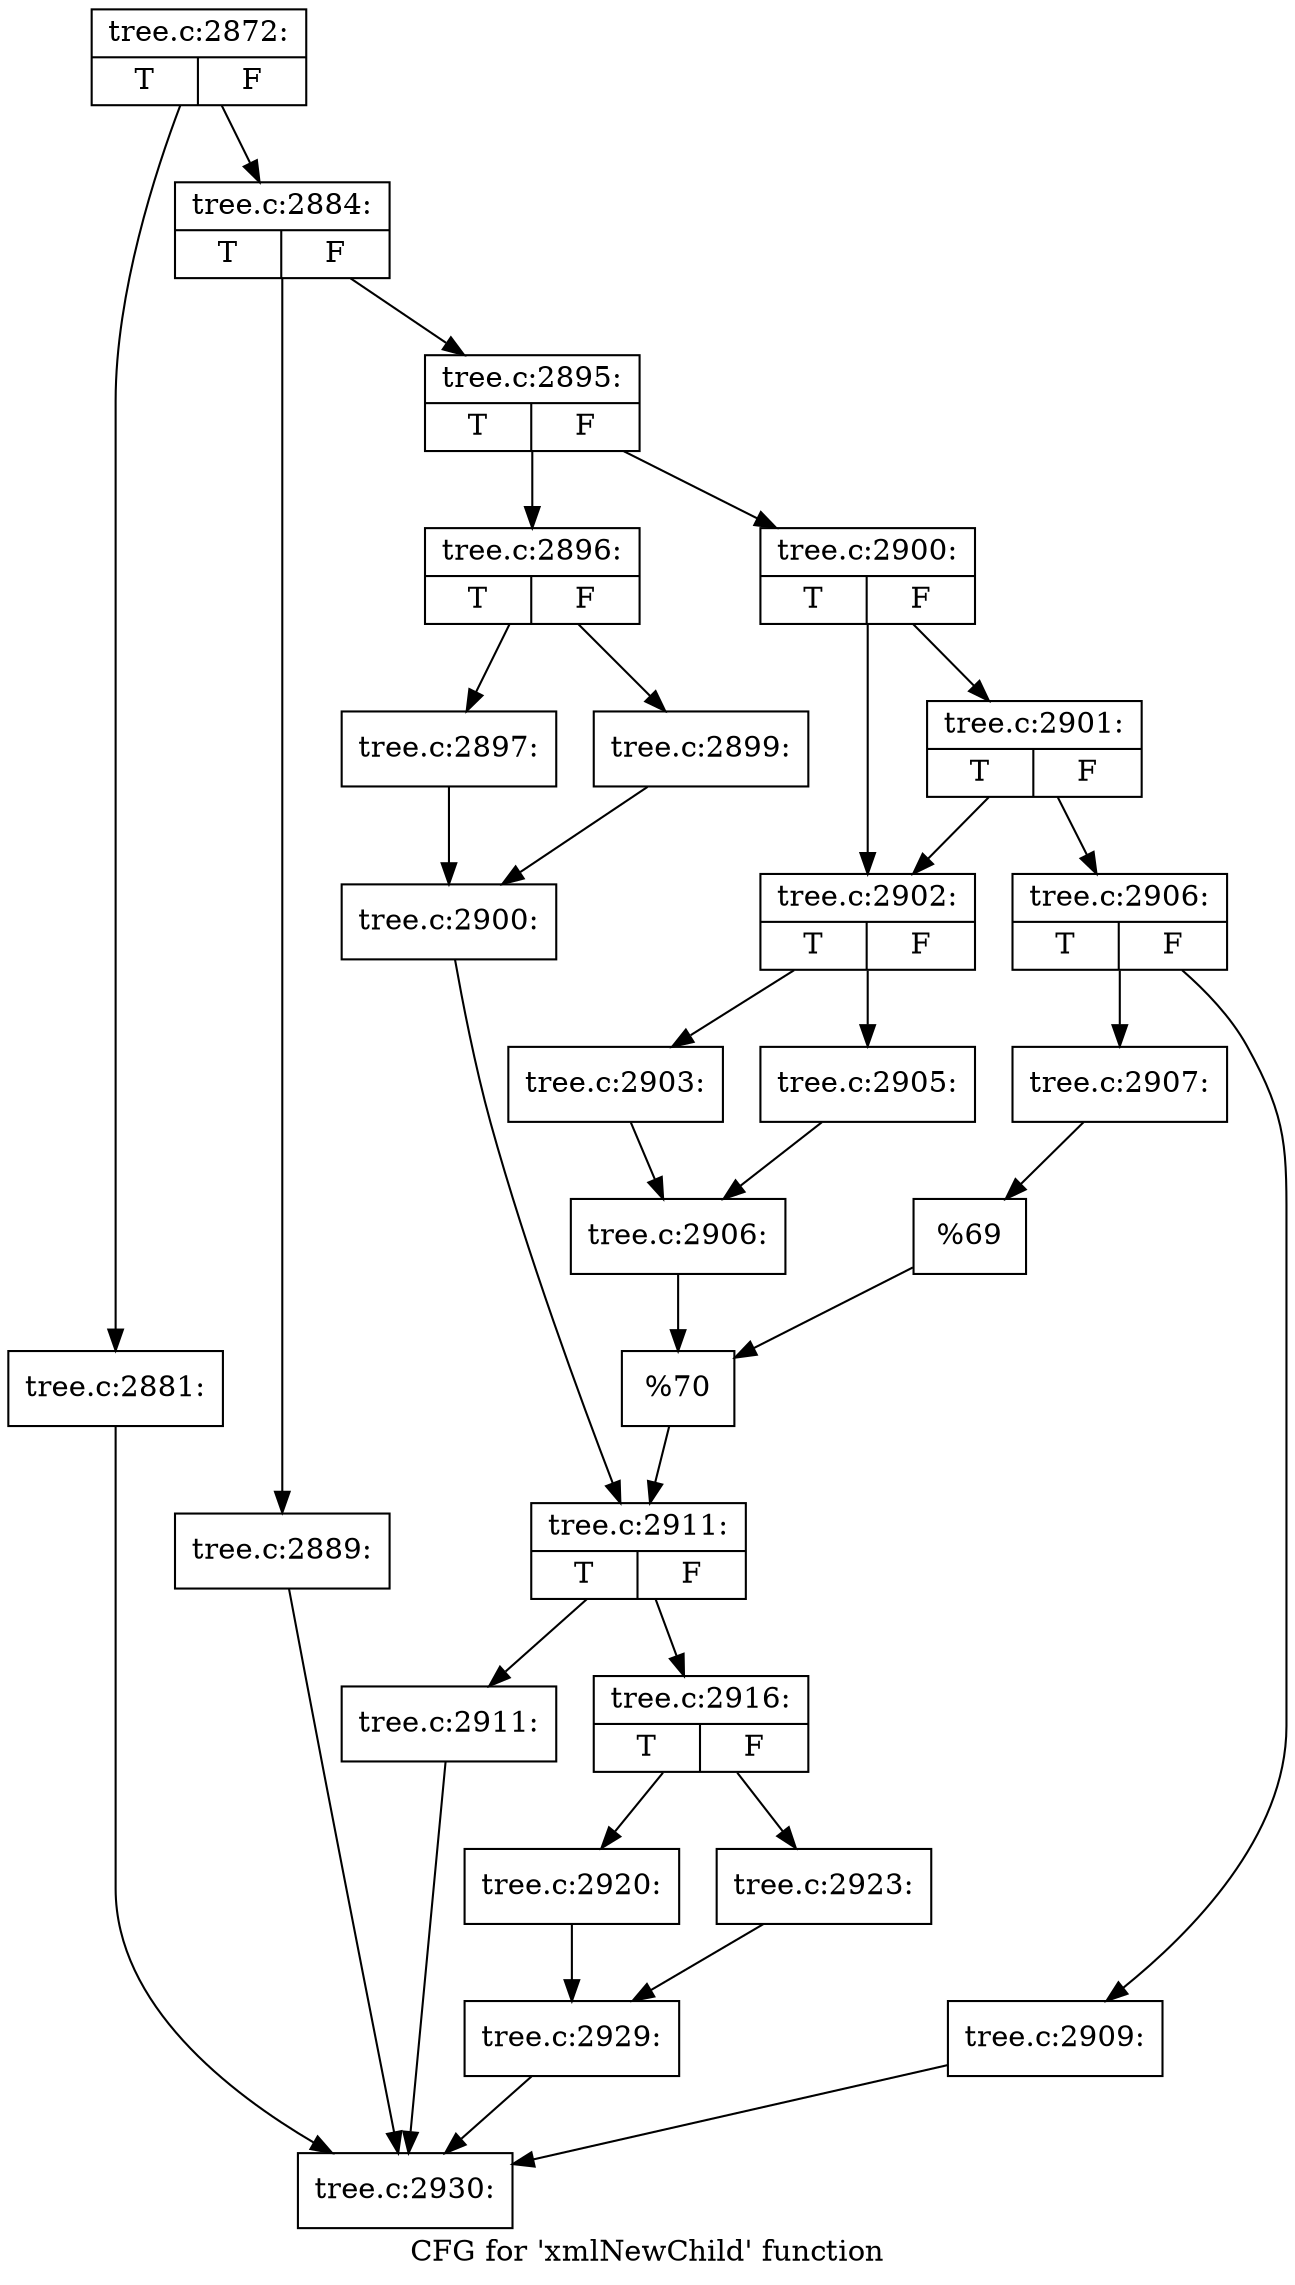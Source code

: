 digraph "CFG for 'xmlNewChild' function" {
	label="CFG for 'xmlNewChild' function";

	Node0x42f5450 [shape=record,label="{tree.c:2872:|{<s0>T|<s1>F}}"];
	Node0x42f5450 -> Node0x43006d0;
	Node0x42f5450 -> Node0x4300720;
	Node0x43006d0 [shape=record,label="{tree.c:2881:}"];
	Node0x43006d0 -> Node0x42ff020;
	Node0x4300720 [shape=record,label="{tree.c:2884:|{<s0>T|<s1>F}}"];
	Node0x4300720 -> Node0x4300c50;
	Node0x4300720 -> Node0x4300ca0;
	Node0x4300c50 [shape=record,label="{tree.c:2889:}"];
	Node0x4300c50 -> Node0x42ff020;
	Node0x4300ca0 [shape=record,label="{tree.c:2895:|{<s0>T|<s1>F}}"];
	Node0x4300ca0 -> Node0x43011d0;
	Node0x4300ca0 -> Node0x4301270;
	Node0x43011d0 [shape=record,label="{tree.c:2896:|{<s0>T|<s1>F}}"];
	Node0x43011d0 -> Node0x4301760;
	Node0x43011d0 -> Node0x4301800;
	Node0x4301760 [shape=record,label="{tree.c:2897:}"];
	Node0x4301760 -> Node0x43017b0;
	Node0x4301800 [shape=record,label="{tree.c:2899:}"];
	Node0x4301800 -> Node0x43017b0;
	Node0x43017b0 [shape=record,label="{tree.c:2900:}"];
	Node0x43017b0 -> Node0x4301220;
	Node0x4301270 [shape=record,label="{tree.c:2900:|{<s0>T|<s1>F}}"];
	Node0x4301270 -> Node0x4302810;
	Node0x4301270 -> Node0x4302900;
	Node0x4302900 [shape=record,label="{tree.c:2901:|{<s0>T|<s1>F}}"];
	Node0x4302900 -> Node0x4302810;
	Node0x4302900 -> Node0x43028b0;
	Node0x4302810 [shape=record,label="{tree.c:2902:|{<s0>T|<s1>F}}"];
	Node0x4302810 -> Node0x42fb5a0;
	Node0x4302810 -> Node0x42fb640;
	Node0x42fb5a0 [shape=record,label="{tree.c:2903:}"];
	Node0x42fb5a0 -> Node0x42fb5f0;
	Node0x42fb640 [shape=record,label="{tree.c:2905:}"];
	Node0x42fb640 -> Node0x42fb5f0;
	Node0x42fb5f0 [shape=record,label="{tree.c:2906:}"];
	Node0x42fb5f0 -> Node0x4302860;
	Node0x43028b0 [shape=record,label="{tree.c:2906:|{<s0>T|<s1>F}}"];
	Node0x43028b0 -> Node0x42fc380;
	Node0x43028b0 -> Node0x42fc420;
	Node0x42fc380 [shape=record,label="{tree.c:2907:}"];
	Node0x42fc380 -> Node0x42fc3d0;
	Node0x42fc420 [shape=record,label="{tree.c:2909:}"];
	Node0x42fc420 -> Node0x42ff020;
	Node0x42fc3d0 [shape=record,label="{%69}"];
	Node0x42fc3d0 -> Node0x4302860;
	Node0x4302860 [shape=record,label="{%70}"];
	Node0x4302860 -> Node0x4301220;
	Node0x4301220 [shape=record,label="{tree.c:2911:|{<s0>T|<s1>F}}"];
	Node0x4301220 -> Node0x42fd250;
	Node0x4301220 -> Node0x42fd2a0;
	Node0x42fd250 [shape=record,label="{tree.c:2911:}"];
	Node0x42fd250 -> Node0x42ff020;
	Node0x42fd2a0 [shape=record,label="{tree.c:2916:|{<s0>T|<s1>F}}"];
	Node0x42fd2a0 -> Node0x42fdfb0;
	Node0x42fd2a0 -> Node0x42fe050;
	Node0x42fdfb0 [shape=record,label="{tree.c:2920:}"];
	Node0x42fdfb0 -> Node0x42fe000;
	Node0x42fe050 [shape=record,label="{tree.c:2923:}"];
	Node0x42fe050 -> Node0x42fe000;
	Node0x42fe000 [shape=record,label="{tree.c:2929:}"];
	Node0x42fe000 -> Node0x42ff020;
	Node0x42ff020 [shape=record,label="{tree.c:2930:}"];
}
